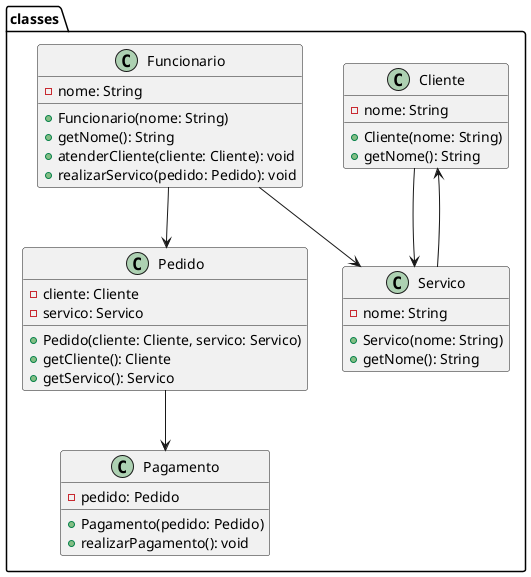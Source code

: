 @startuml

package classes {
    class Cliente {
        - nome: String
        + Cliente(nome: String)
        + getNome(): String
    }
    
    class Funcionario {
        - nome: String
        + Funcionario(nome: String)
        + getNome(): String
        + atenderCliente(cliente: Cliente): void
        + realizarServico(pedido: Pedido): void
    }
    
    class Pedido {
        - cliente: Cliente
        - servico: Servico
        + Pedido(cliente: Cliente, servico: Servico)
        + getCliente(): Cliente
        + getServico(): Servico
    }
    
    class Servico {
        - nome: String
        + Servico(nome: String)
        + getNome(): String
    }
    
    class Pagamento {
        - pedido: Pedido
        + Pagamento(pedido: Pedido)
        + realizarPagamento(): void
    }
}

Cliente --> Servico
Servico --> Cliente
Funcionario --> Servico
Funcionario --> Pedido
Pedido --> Pagamento
@enduml